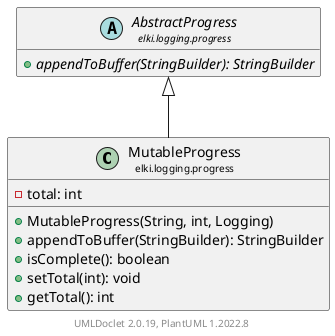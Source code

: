 @startuml
    remove .*\.(Instance|Par|Parameterizer|Factory)$
    set namespaceSeparator none
    hide empty fields
    hide empty methods

    class "<size:14>MutableProgress\n<size:10>elki.logging.progress" as elki.logging.progress.MutableProgress [[MutableProgress.html]] {
        -total: int
        +MutableProgress(String, int, Logging)
        +appendToBuffer(StringBuilder): StringBuilder
        +isComplete(): boolean
        +setTotal(int): void
        +getTotal(): int
    }

    abstract class "<size:14>AbstractProgress\n<size:10>elki.logging.progress" as elki.logging.progress.AbstractProgress [[AbstractProgress.html]] {
        {abstract} +appendToBuffer(StringBuilder): StringBuilder
    }

    elki.logging.progress.AbstractProgress <|-- elki.logging.progress.MutableProgress

    center footer UMLDoclet 2.0.19, PlantUML 1.2022.8
@enduml
